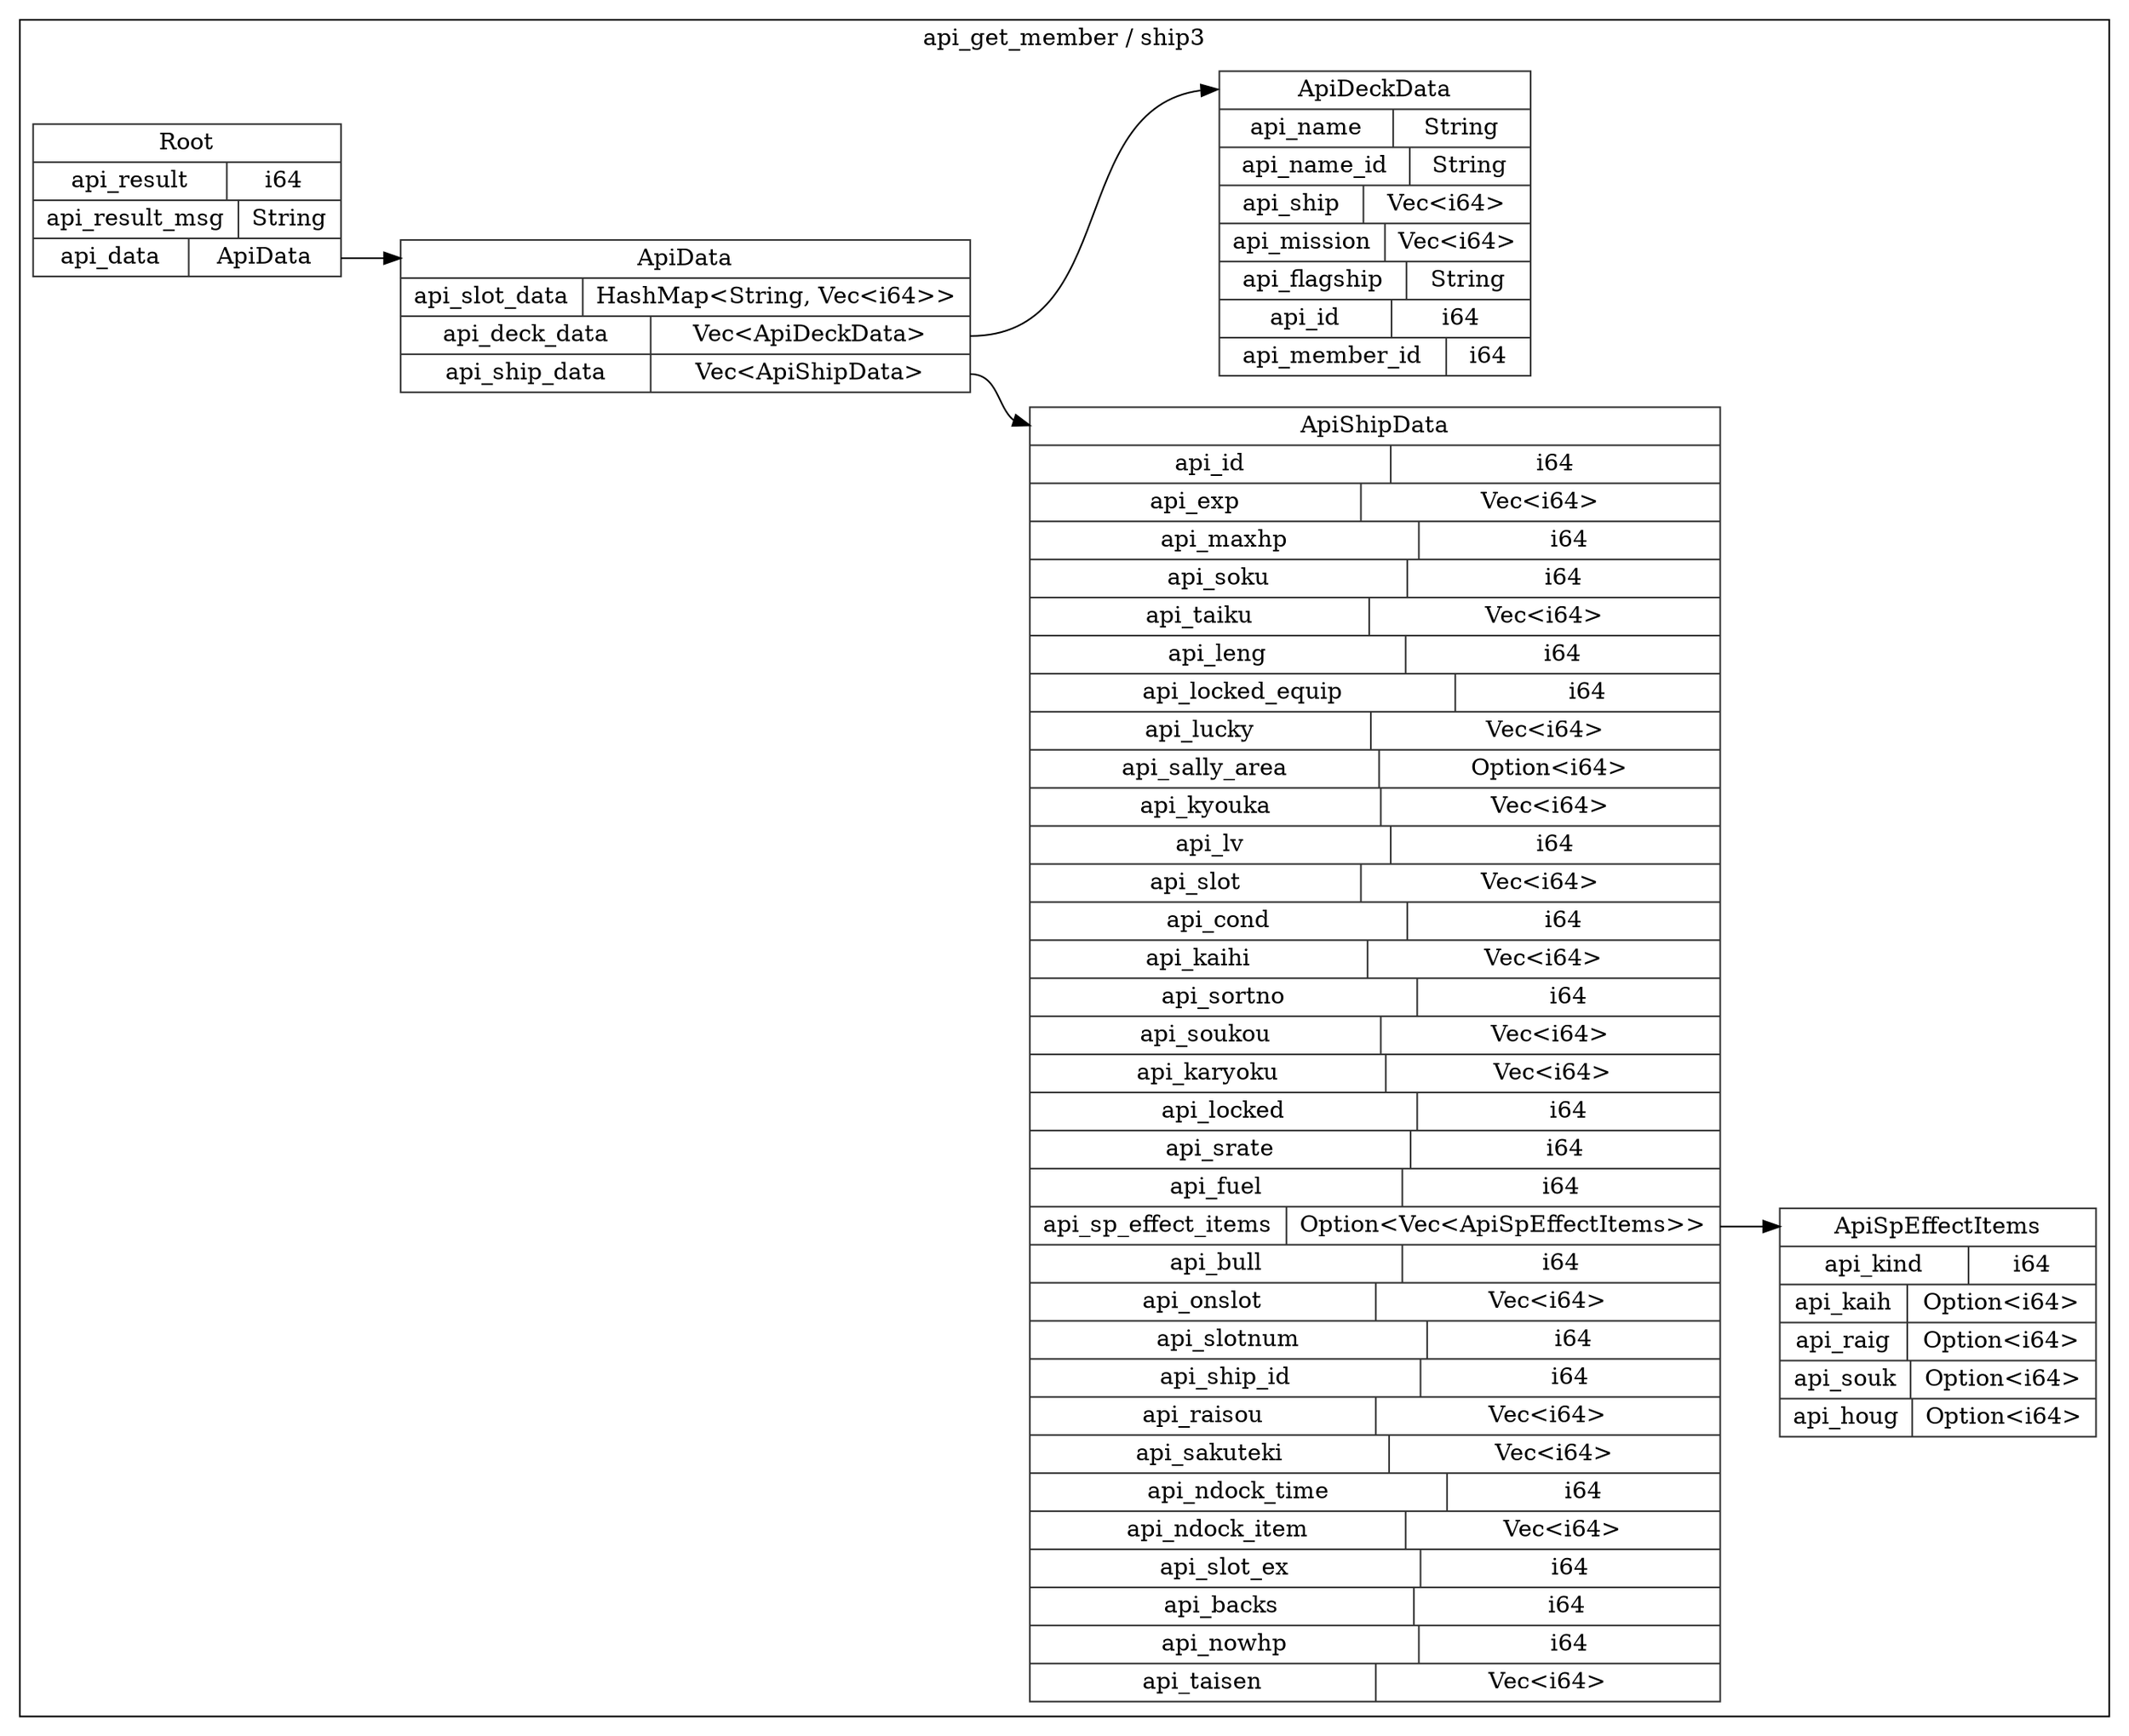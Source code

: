 digraph {
  rankdir=LR;
  subgraph cluster_0 {
    label="api_get_member / ship3";
    node [style="filled", color=white, style="solid", color=gray20];
    api_get_member__ship3__ApiDeckData [label="<ApiDeckData> ApiDeckData  | { api_name | <api_name> String } | { api_name_id | <api_name_id> String } | { api_ship | <api_ship> Vec\<i64\> } | { api_mission | <api_mission> Vec\<i64\> } | { api_flagship | <api_flagship> String } | { api_id | <api_id> i64 } | { api_member_id | <api_member_id> i64 }", shape=record];
    api_get_member__ship3__Root [label="<Root> Root  | { api_result | <api_result> i64 } | { api_result_msg | <api_result_msg> String } | { api_data | <api_data> ApiData }", shape=record];
    api_get_member__ship3__ApiData;
    api_get_member__ship3__Root:api_data:e -> api_get_member__ship3__ApiData:ApiData:w;
    api_get_member__ship3__ApiData [label="<ApiData> ApiData  | { api_slot_data | <api_slot_data> HashMap\<String, Vec\<i64\>\> } | { api_deck_data | <api_deck_data> Vec\<ApiDeckData\> } | { api_ship_data | <api_ship_data> Vec\<ApiShipData\> }", shape=record];
    api_get_member__ship3__ApiData:api_deck_data:e -> api_get_member__ship3__ApiDeckData:ApiDeckData:w;
    api_get_member__ship3__ApiShipData;
    api_get_member__ship3__ApiData:api_ship_data:e -> api_get_member__ship3__ApiShipData:ApiShipData:w;
    api_get_member__ship3__ApiShipData [label="<ApiShipData> ApiShipData  | { api_id | <api_id> i64 } | { api_exp | <api_exp> Vec\<i64\> } | { api_maxhp | <api_maxhp> i64 } | { api_soku | <api_soku> i64 } | { api_taiku | <api_taiku> Vec\<i64\> } | { api_leng | <api_leng> i64 } | { api_locked_equip | <api_locked_equip> i64 } | { api_lucky | <api_lucky> Vec\<i64\> } | { api_sally_area | <api_sally_area> Option\<i64\> } | { api_kyouka | <api_kyouka> Vec\<i64\> } | { api_lv | <api_lv> i64 } | { api_slot | <api_slot> Vec\<i64\> } | { api_cond | <api_cond> i64 } | { api_kaihi | <api_kaihi> Vec\<i64\> } | { api_sortno | <api_sortno> i64 } | { api_soukou | <api_soukou> Vec\<i64\> } | { api_karyoku | <api_karyoku> Vec\<i64\> } | { api_locked | <api_locked> i64 } | { api_srate | <api_srate> i64 } | { api_fuel | <api_fuel> i64 } | { api_sp_effect_items | <api_sp_effect_items> Option\<Vec\<ApiSpEffectItems\>\> } | { api_bull | <api_bull> i64 } | { api_onslot | <api_onslot> Vec\<i64\> } | { api_slotnum | <api_slotnum> i64 } | { api_ship_id | <api_ship_id> i64 } | { api_raisou | <api_raisou> Vec\<i64\> } | { api_sakuteki | <api_sakuteki> Vec\<i64\> } | { api_ndock_time | <api_ndock_time> i64 } | { api_ndock_item | <api_ndock_item> Vec\<i64\> } | { api_slot_ex | <api_slot_ex> i64 } | { api_backs | <api_backs> i64 } | { api_nowhp | <api_nowhp> i64 } | { api_taisen | <api_taisen> Vec\<i64\> }", shape=record];
    api_get_member__ship3__ApiSpEffectItems;
    api_get_member__ship3__ApiShipData:api_sp_effect_items:e -> api_get_member__ship3__ApiSpEffectItems:ApiSpEffectItems:w;
    api_get_member__ship3__ApiSpEffectItems [label="<ApiSpEffectItems> ApiSpEffectItems  | { api_kind | <api_kind> i64 } | { api_kaih | <api_kaih> Option\<i64\> } | { api_raig | <api_raig> Option\<i64\> } | { api_souk | <api_souk> Option\<i64\> } | { api_houg | <api_houg> Option\<i64\> }", shape=record];
  }
}
